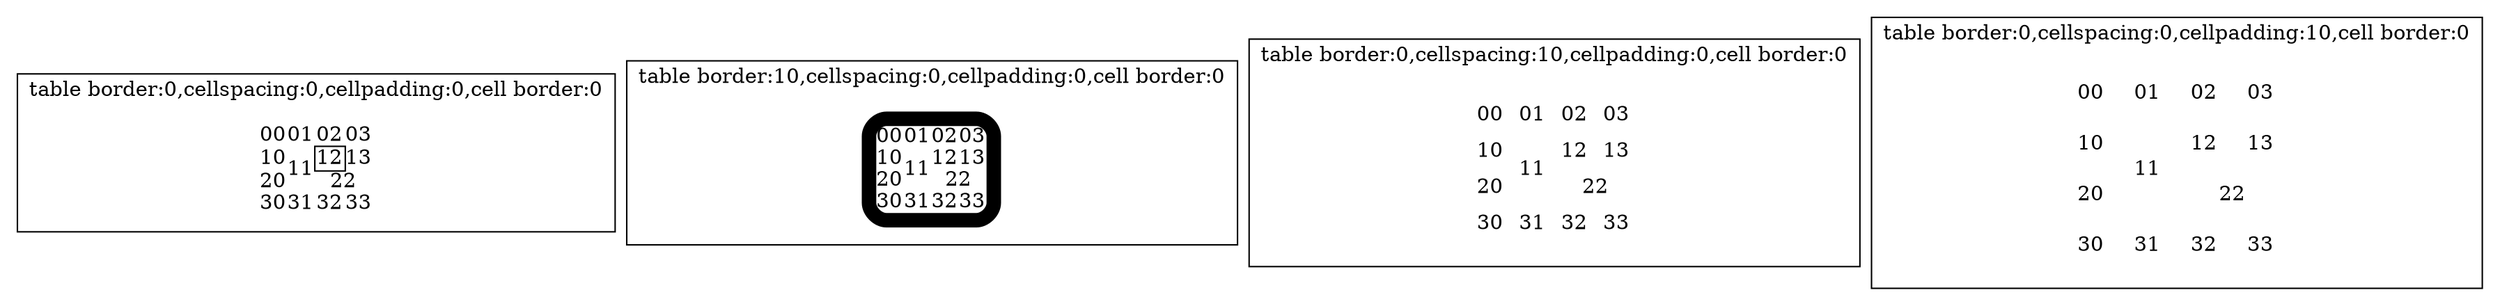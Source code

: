 digraph G {
 subgraph cluster_base{
 label = "table border:0,cellspacing:0,cellpadding:0,cell border:0";
 node [shape=plaintext,rank=min]
 tbl0000 [label=<
 <TABLE border="0" cellspacing="0" cellpadding="0" style="rounded">
  <TR><TD border="0">00</TD><TD border="0">01</TD><TD border="0">02</TD><TD border="0">03</TD></TR>
  <TR><TD border="0">10</TD><TD border="0" rowspan="2">11</TD><TD border="1">12</TD><TD border="0">13</TD></TR>
  <TR><TD border="0">20</TD><TD border="0" colspan="2">22</TD></TR>
  <TR><TD border="0">30</TD><TD border="0">31</TD><TD border="0">32</TD><TD border="0">33</TD></TR>
</TABLE>>];
}

 subgraph cluster_table_border {
 label="table border:10,cellspacing:0,cellpadding:0,cell border:0";
 node [shape=plaintext]
 tbl1000 [label=<
 <TABLE border="10" cellspacing="0" cellpadding="0" style="rounded">
  <TR><TD border="0">00</TD><TD border="0">01</TD><TD border="0">02</TD><TD border="0">03</TD></TR>
  <TR><TD border="0">10</TD><TD border="0" rowspan="2">11</TD><TD border="0">12</TD><TD border="0">13</TD></TR>
  <TR><TD border="0">20</TD><TD border="0" colspan="2">22</TD></TR>
  <TR><TD border="0">30</TD><TD border="0">31</TD><TD border="0">32</TD><TD border="0">33</TD></TR>
</TABLE>>];
}

 subgraph cluster_cellspacing {
 label="table border:0,cellspacing:10,cellpadding:0,cell border:0";
 node [shape=plaintext]
 tbl0100 [label=<
 <TABLE border="0" cellspacing="10" cellpadding="0" style="rounded">
  <TR><TD border="0">00</TD><TD border="0">01</TD><TD border="0">02</TD><TD border="0">03</TD></TR>
  <TR><TD border="0">10</TD><TD border="0" rowspan="2">11</TD><TD border="0">12</TD><TD border="0">13</TD></TR>
  <TR><TD border="0">20</TD><TD border="0" colspan="2">22</TD></TR>
  <TR><TD border="0">30</TD><TD border="0">31</TD><TD border="0">32</TD><TD border="0">33</TD></TR>
</TABLE>>];
}

 subgraph cluster_cellpadding {
 label="table border:0,cellspacing:0,cellpadding:10,cell border:0";
 node [shape=plaintext]
 tbl0010 [label=<
 <TABLE border="0" cellspacing="0" cellpadding="10" style="rounded">
  <TR><TD border="0">00</TD><TD border="0">01</TD><TD border="0">02</TD><TD border="0">03</TD></TR>
  <TR><TD border="0">10</TD><TD border="0" rowspan="2">11</TD><TD border="0">12</TD><TD border="0">13</TD></TR>
  <TR><TD border="0">20</TD><TD border="0" colspan="2">22</TD></TR>
  <TR><TD border="0">30</TD><TD border="0">31</TD><TD border="0">32</TD><TD border="0">33</TD></TR>
</TABLE>>];
}

} 
